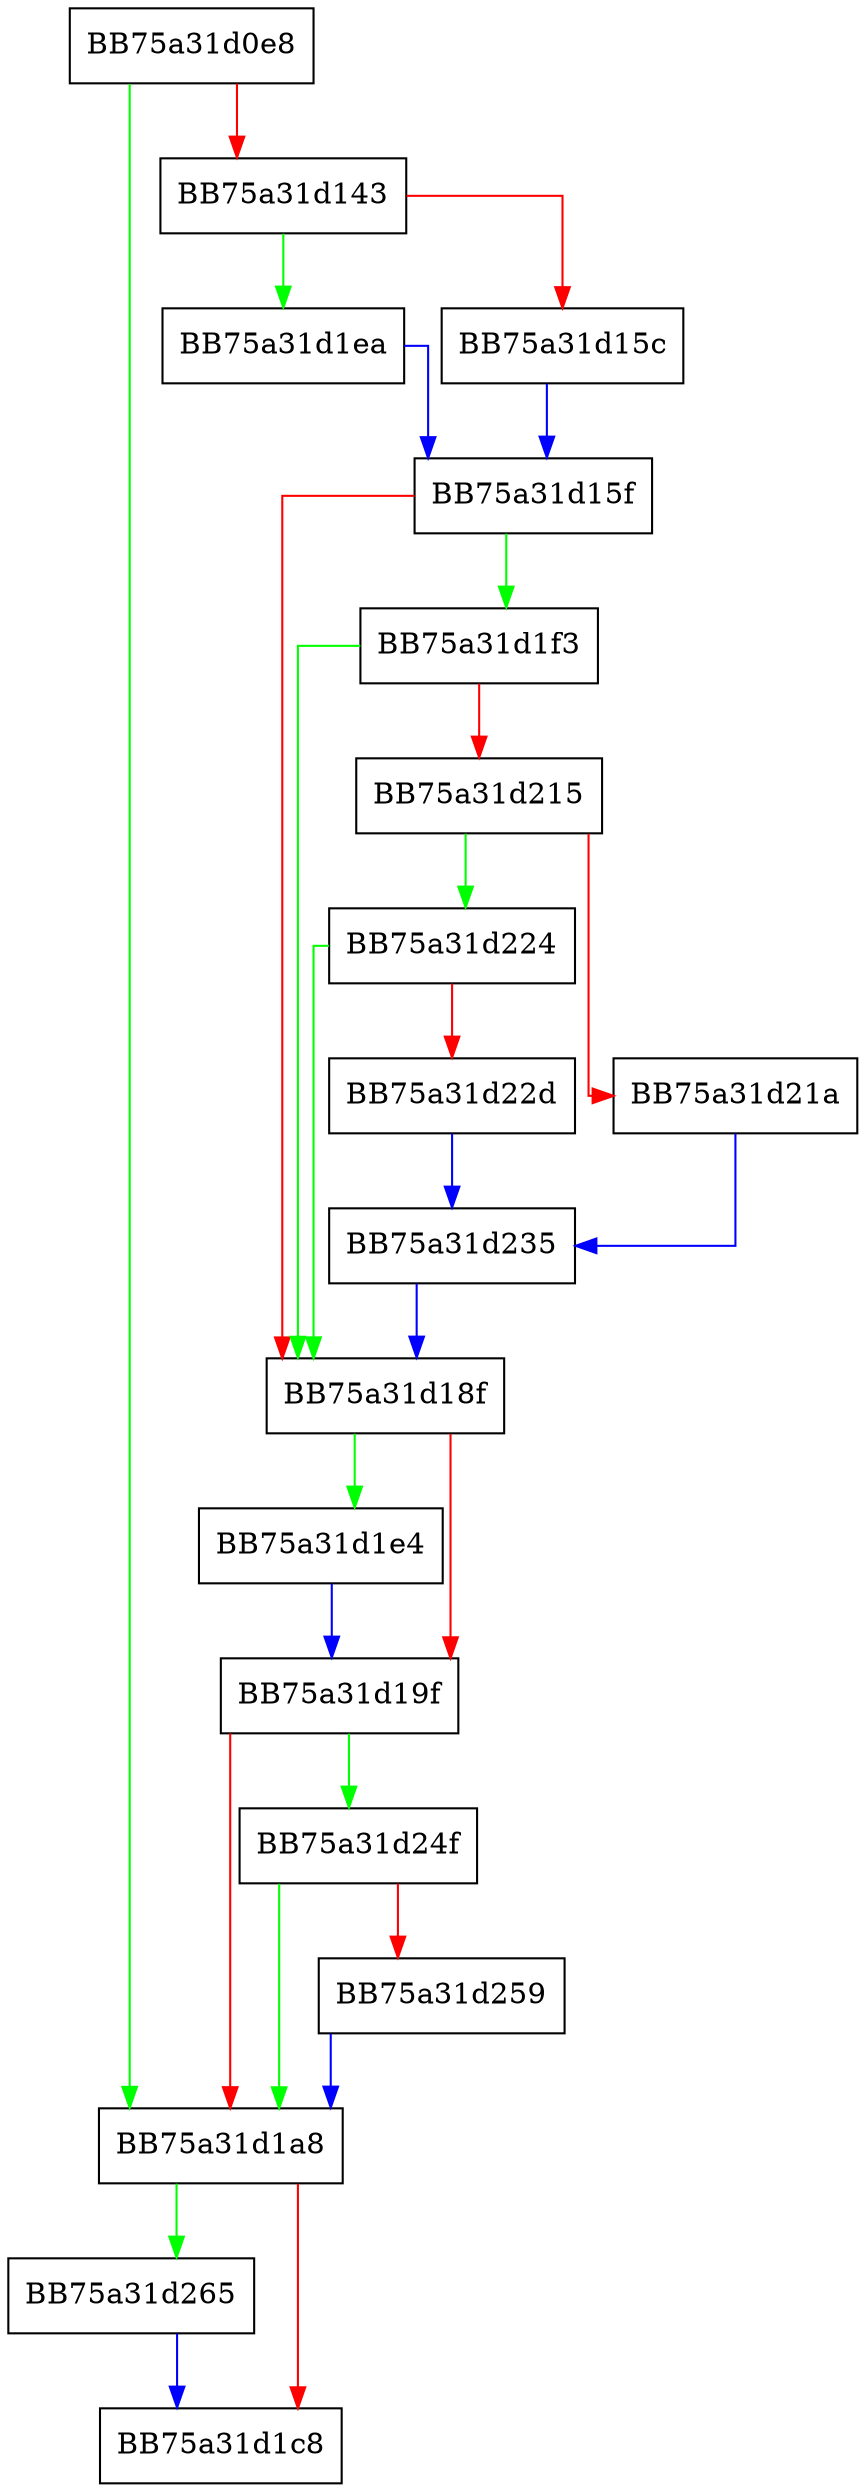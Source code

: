 digraph ProcInfected {
  node [shape="box"];
  graph [splines=ortho];
  BB75a31d0e8 -> BB75a31d1a8 [color="green"];
  BB75a31d0e8 -> BB75a31d143 [color="red"];
  BB75a31d143 -> BB75a31d1ea [color="green"];
  BB75a31d143 -> BB75a31d15c [color="red"];
  BB75a31d15c -> BB75a31d15f [color="blue"];
  BB75a31d15f -> BB75a31d1f3 [color="green"];
  BB75a31d15f -> BB75a31d18f [color="red"];
  BB75a31d18f -> BB75a31d1e4 [color="green"];
  BB75a31d18f -> BB75a31d19f [color="red"];
  BB75a31d19f -> BB75a31d24f [color="green"];
  BB75a31d19f -> BB75a31d1a8 [color="red"];
  BB75a31d1a8 -> BB75a31d265 [color="green"];
  BB75a31d1a8 -> BB75a31d1c8 [color="red"];
  BB75a31d1e4 -> BB75a31d19f [color="blue"];
  BB75a31d1ea -> BB75a31d15f [color="blue"];
  BB75a31d1f3 -> BB75a31d18f [color="green"];
  BB75a31d1f3 -> BB75a31d215 [color="red"];
  BB75a31d215 -> BB75a31d224 [color="green"];
  BB75a31d215 -> BB75a31d21a [color="red"];
  BB75a31d21a -> BB75a31d235 [color="blue"];
  BB75a31d224 -> BB75a31d18f [color="green"];
  BB75a31d224 -> BB75a31d22d [color="red"];
  BB75a31d22d -> BB75a31d235 [color="blue"];
  BB75a31d235 -> BB75a31d18f [color="blue"];
  BB75a31d24f -> BB75a31d1a8 [color="green"];
  BB75a31d24f -> BB75a31d259 [color="red"];
  BB75a31d259 -> BB75a31d1a8 [color="blue"];
  BB75a31d265 -> BB75a31d1c8 [color="blue"];
}